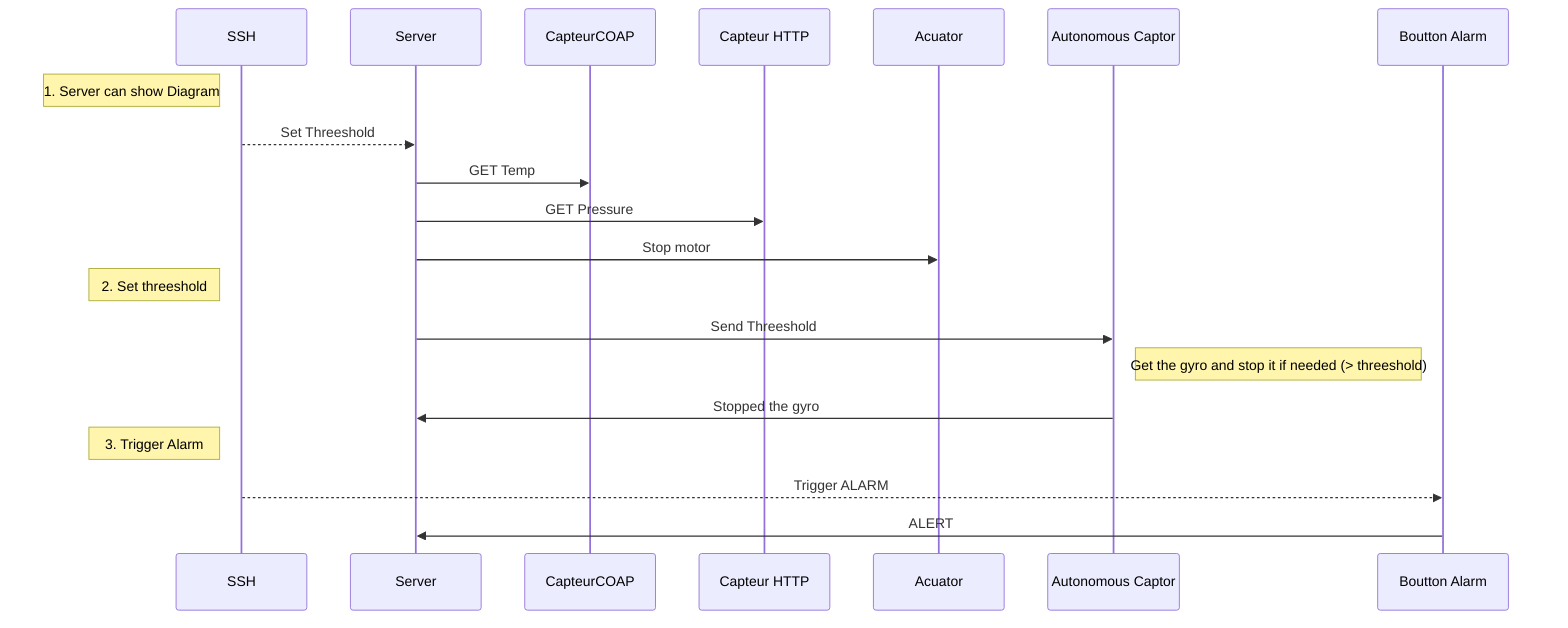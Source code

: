 sequenceDiagram
    Note left of SSH: 1. Server can show Diagram
    SSH -->> Server: Set Threeshold
    Server ->> CapteurCOAP: GET Temp
    Server ->> Capteur HTTP: GET Pressure
    Server ->> Acuator: Stop motor
    Note left of SSH: 2. Set threeshold
    Server ->> Autonomous Captor: Send Threeshold
    Note right of Autonomous Captor: Get the gyro and stop it if needed (> threeshold)
    Autonomous Captor ->> Server: Stopped the gyro
    Note left of SSH: 3. Trigger Alarm
    SSH -->> Boutton Alarm: Trigger ALARM
    Boutton Alarm ->> Server: ALERT